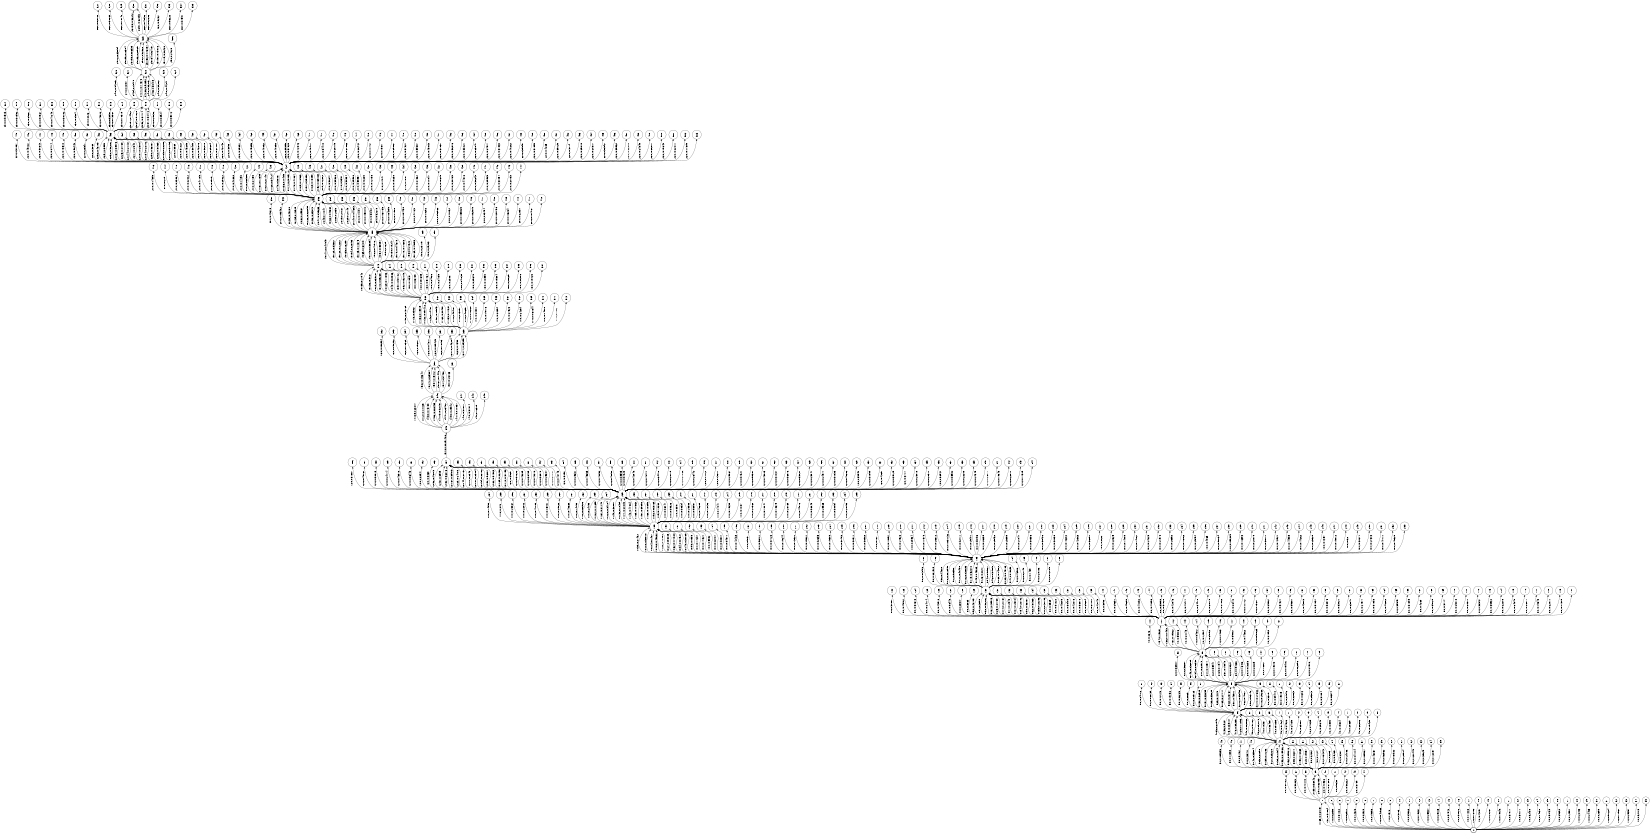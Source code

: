 digraph FST {
rankdir = LR;
size = "8.5,11";
label = "";
center = 1;
orientation = Landscape;
ranksep = "0.4";
nodesep = "0.25";
0 [label = "0", shape = circle, style = bold, fontsize = 14]
	0 -> 1 [label = "1:165/-0.067097", fontsize = 14];
	0 -> 1 [label = "1:37/-0.37864", fontsize = 14];
	0 -> 2 [label = "1:0/-0.62698", fontsize = 14];
	0 -> 3 [label = "1:0/0.31132", fontsize = 14];
	0 -> 4 [label = "1:0/-0.62911", fontsize = 14];
	0 -> 5 [label = "1:0/0.12323", fontsize = 14];
	0 -> 6 [label = "1:0/0.20328", fontsize = 14];
	0 -> 7 [label = "1:0/0.15553", fontsize = 14];
	0 -> 8 [label = "1:0/0.0047563", fontsize = 14];
	0 -> 9 [label = "1:0/0.1578", fontsize = 14];
	0 -> 10 [label = "1:0/0.3183", fontsize = 14];
	0 -> 11 [label = "1:0/0.23666", fontsize = 14];
	0 -> 12 [label = "1:0/-0.19897", fontsize = 14];
	0 -> 13 [label = "1:0/-0.25534", fontsize = 14];
	0 -> 14 [label = "1:0/-0.29005", fontsize = 14];
	0 -> 15 [label = "1:0/0.37542", fontsize = 14];
	0 -> 16 [label = "1:0/0.30826", fontsize = 14];
	0 -> 17 [label = "1:0/0.11083", fontsize = 14];
	0 -> 18 [label = "1:0/-0.16182", fontsize = 14];
	0 -> 19 [label = "1:0/-0.4315", fontsize = 14];
	0 -> 20 [label = "1:0/-0.20261", fontsize = 14];
	0 -> 21 [label = "1:0/-0.19646", fontsize = 14];
	0 -> 22 [label = "1:0/0.37017", fontsize = 14];
	0 -> 23 [label = "1:0/0.30171", fontsize = 14];
	0 -> 24 [label = "1:0/0.32438", fontsize = 14];
	0 -> 25 [label = "1:0/0.14038", fontsize = 14];
	0 -> 26 [label = "1:0/0.30733", fontsize = 14];
	0 -> 27 [label = "1:0/0.29692", fontsize = 14];
	0 -> 28 [label = "1:0/0.12551", fontsize = 14];
	0 -> 29 [label = "1:0/-0.22153", fontsize = 14];
	0 -> 30 [label = "1:0/-0.24455", fontsize = 14];
	0 -> 31 [label = "1:0/0.02659", fontsize = 14];
	0 -> 32 [label = "1:0/-0.57224", fontsize = 14];
	0 -> 33 [label = "1:0/-0.11967", fontsize = 14];
	0 -> 34 [label = "1:0/-0.25357", fontsize = 14];
	0 -> 35 [label = "1:0/0.32103", fontsize = 14];
1 [label = "1", shape = circle, style = solid, fontsize = 14]
	1 -> 36 [label = "2:0/-0.60702", fontsize = 14];
	1 -> 37 [label = "2:0/-0.38263", fontsize = 14];
	1 -> 38 [label = "2:0/-0.70148", fontsize = 14];
	1 -> 39 [label = "2:133/-0.36042", fontsize = 14];
	1 -> 40 [label = "2:0/-0.40936", fontsize = 14];
	1 -> 41 [label = "2:0/-0.67686", fontsize = 14];
	1 -> 42 [label = "2:0/-0.5232", fontsize = 14];
	1 -> 39 [label = "2:91/-0.62093", fontsize = 14];
	1 -> 43 [label = "2:0/-0.56222", fontsize = 14];
	1 -> 44 [label = "2:0/-0.37591", fontsize = 14];
2 [label = "2", shape = circle, style = solid, fontsize = 14]
3 [label = "3", shape = circle, style = solid, fontsize = 14]
4 [label = "4", shape = circle, style = solid, fontsize = 14]
5 [label = "5", shape = circle, style = solid, fontsize = 14]
6 [label = "6", shape = circle, style = solid, fontsize = 14]
7 [label = "7", shape = circle, style = solid, fontsize = 14]
8 [label = "8", shape = circle, style = solid, fontsize = 14]
9 [label = "9", shape = circle, style = solid, fontsize = 14]
10 [label = "10", shape = circle, style = solid, fontsize = 14]
11 [label = "11", shape = circle, style = solid, fontsize = 14]
12 [label = "12", shape = circle, style = solid, fontsize = 14]
13 [label = "13", shape = circle, style = solid, fontsize = 14]
14 [label = "14", shape = circle, style = solid, fontsize = 14]
15 [label = "15", shape = circle, style = solid, fontsize = 14]
16 [label = "16", shape = circle, style = solid, fontsize = 14]
17 [label = "17", shape = circle, style = solid, fontsize = 14]
18 [label = "18", shape = circle, style = solid, fontsize = 14]
19 [label = "19", shape = circle, style = solid, fontsize = 14]
20 [label = "20", shape = circle, style = solid, fontsize = 14]
21 [label = "21", shape = circle, style = solid, fontsize = 14]
22 [label = "22", shape = circle, style = solid, fontsize = 14]
23 [label = "23", shape = circle, style = solid, fontsize = 14]
24 [label = "24", shape = circle, style = solid, fontsize = 14]
25 [label = "25", shape = circle, style = solid, fontsize = 14]
26 [label = "26", shape = circle, style = solid, fontsize = 14]
27 [label = "27", shape = circle, style = solid, fontsize = 14]
28 [label = "28", shape = circle, style = solid, fontsize = 14]
29 [label = "29", shape = circle, style = solid, fontsize = 14]
30 [label = "30", shape = circle, style = solid, fontsize = 14]
31 [label = "31", shape = circle, style = solid, fontsize = 14]
32 [label = "32", shape = circle, style = solid, fontsize = 14]
33 [label = "33", shape = circle, style = solid, fontsize = 14]
34 [label = "34", shape = circle, style = solid, fontsize = 14]
35 [label = "35", shape = circle, style = solid, fontsize = 14]
36 [label = "36", shape = circle, style = solid, fontsize = 14]
37 [label = "37", shape = circle, style = solid, fontsize = 14]
38 [label = "38", shape = circle, style = solid, fontsize = 14]
39 [label = "39", shape = circle, style = solid, fontsize = 14]
	39 -> 45 [label = "3:0/0.089995", fontsize = 14];
	39 -> 46 [label = "3:0/0.10858", fontsize = 14];
	39 -> 47 [label = "3:0/0.51467", fontsize = 14];
	39 -> 48 [label = "3:0/-0.33411", fontsize = 14];
	39 -> 49 [label = "3:146/-0.33584", fontsize = 14];
	39 -> 49 [label = "3:83/0.21858", fontsize = 14];
	39 -> 49 [label = "3:159/0.17286", fontsize = 14];
	39 -> 49 [label = "3:21/0.23228", fontsize = 14];
	39 -> 49 [label = "3:155/-0.71944", fontsize = 14];
	39 -> 49 [label = "3:153/-0.013966", fontsize = 14];
	39 -> 49 [label = "3:152/0.099212", fontsize = 14];
	39 -> 49 [label = "3:55/0.06344", fontsize = 14];
	39 -> 49 [label = "3:156/0.12663", fontsize = 14];
	39 -> 50 [label = "3:0/0.22267", fontsize = 14];
	39 -> 51 [label = "3:0/0.1724", fontsize = 14];
	39 -> 52 [label = "3:0/0.061343", fontsize = 14];
	39 -> 49 [label = "3:23/0.19957", fontsize = 14];
	39 -> 53 [label = "3:0/0.2283", fontsize = 14];
	39 -> 54 [label = "3:0/-0.5265", fontsize = 14];
	39 -> 55 [label = "3:0/-0.2307", fontsize = 14];
	39 -> 56 [label = "3:0/-0.24086", fontsize = 14];
	39 -> 57 [label = "3:0/-0.041104", fontsize = 14];
	39 -> 58 [label = "3:0/0.089967", fontsize = 14];
	39 -> 59 [label = "3:0/-0.43857", fontsize = 14];
	39 -> 60 [label = "3:0/-0.52562", fontsize = 14];
	39 -> 61 [label = "3:0/-0.61322", fontsize = 14];
	39 -> 62 [label = "3:0/-0.29914", fontsize = 14];
	39 -> 63 [label = "3:0/0.020449", fontsize = 14];
	39 -> 64 [label = "3:0/-0.39649", fontsize = 14];
	39 -> 65 [label = "3:0/-0.12897", fontsize = 14];
40 [label = "40", shape = circle, style = solid, fontsize = 14]
41 [label = "41", shape = circle, style = solid, fontsize = 14]
42 [label = "42", shape = circle, style = solid, fontsize = 14]
43 [label = "43", shape = circle, style = solid, fontsize = 14]
44 [label = "44", shape = circle, style = solid, fontsize = 14]
45 [label = "45", shape = circle, style = solid, fontsize = 14]
46 [label = "46", shape = circle, style = solid, fontsize = 14]
47 [label = "47", shape = circle, style = solid, fontsize = 14]
48 [label = "48", shape = circle, style = solid, fontsize = 14]
49 [label = "49", shape = circle, style = solid, fontsize = 14]
	49 -> 66 [label = "4:135/-0.27942", fontsize = 14];
	49 -> 66 [label = "4:136/-0.5021", fontsize = 14];
	49 -> 66 [label = "4:75/-0.039107", fontsize = 14];
	49 -> 66 [label = "4:73/-0.59235", fontsize = 14];
	49 -> 66 [label = "4:129/-0.11893", fontsize = 14];
	49 -> 66 [label = "4:48/-0.060866", fontsize = 14];
	49 -> 66 [label = "4:51/-0.57102", fontsize = 14];
	49 -> 66 [label = "4:52/0.052175", fontsize = 14];
	49 -> 67 [label = "4:0/0.10331", fontsize = 14];
	49 -> 68 [label = "4:0/0.36485", fontsize = 14];
	49 -> 69 [label = "4:0/0.091699", fontsize = 14];
	49 -> 70 [label = "4:0/-0.51464", fontsize = 14];
	49 -> 71 [label = "4:0/-0.24926", fontsize = 14];
	49 -> 72 [label = "4:0/-0.24135", fontsize = 14];
	49 -> 73 [label = "4:0/-0.23081", fontsize = 14];
	49 -> 74 [label = "4:0/0.041839", fontsize = 14];
	49 -> 75 [label = "4:0/-0.25648", fontsize = 14];
	49 -> 76 [label = "4:0/-0.18999", fontsize = 14];
	49 -> 77 [label = "4:0/-0.15384", fontsize = 14];
	49 -> 78 [label = "4:0/0.20669", fontsize = 14];
	49 -> 79 [label = "4:0/-0.26006", fontsize = 14];
	49 -> 80 [label = "4:0/-0.19425", fontsize = 14];
50 [label = "50", shape = circle, style = solid, fontsize = 14]
51 [label = "51", shape = circle, style = solid, fontsize = 14]
52 [label = "52", shape = circle, style = solid, fontsize = 14]
53 [label = "53", shape = circle, style = solid, fontsize = 14]
54 [label = "54", shape = circle, style = solid, fontsize = 14]
55 [label = "55", shape = circle, style = solid, fontsize = 14]
56 [label = "56", shape = circle, style = solid, fontsize = 14]
57 [label = "57", shape = circle, style = solid, fontsize = 14]
58 [label = "58", shape = circle, style = solid, fontsize = 14]
59 [label = "59", shape = circle, style = solid, fontsize = 14]
60 [label = "60", shape = circle, style = solid, fontsize = 14]
61 [label = "61", shape = circle, style = solid, fontsize = 14]
62 [label = "62", shape = circle, style = solid, fontsize = 14]
63 [label = "63", shape = circle, style = solid, fontsize = 14]
64 [label = "64", shape = circle, style = solid, fontsize = 14]
65 [label = "65", shape = circle, style = solid, fontsize = 14]
66 [label = "66", shape = circle, style = solid, fontsize = 14]
	66 -> 81 [label = "5:0/-0.24716", fontsize = 14];
	66 -> 82 [label = "5:0/-0.066135", fontsize = 14];
	66 -> 83 [label = "5:0/-0.12175", fontsize = 14];
	66 -> 84 [label = "5:0/-0.19756", fontsize = 14];
	66 -> 85 [label = "5:0/-0.26725", fontsize = 14];
	66 -> 86 [label = "5:0/-0.28631", fontsize = 14];
	66 -> 87 [label = "5:0/-0.089723", fontsize = 14];
	66 -> 88 [label = "5:138/-0.36908", fontsize = 14];
	66 -> 88 [label = "5:151/-0.33059", fontsize = 14];
	66 -> 88 [label = "5:133/-0.33829", fontsize = 14];
	66 -> 88 [label = "5:25/-0.4215", fontsize = 14];
	66 -> 88 [label = "5:169/-0.27717", fontsize = 14];
	66 -> 89 [label = "5:0/-0.33191", fontsize = 14];
	66 -> 88 [label = "5:68/-0.28764", fontsize = 14];
	66 -> 90 [label = "5:0/-0.39478", fontsize = 14];
	66 -> 88 [label = "5:51/-0.45571", fontsize = 14];
	66 -> 88 [label = "5:112/-0.33499", fontsize = 14];
	66 -> 88 [label = "5:62/-0.4067", fontsize = 14];
	66 -> 91 [label = "5:0/0.19815", fontsize = 14];
	66 -> 92 [label = "5:0/-0.27546", fontsize = 14];
	66 -> 93 [label = "5:0/-0.22863", fontsize = 14];
	66 -> 94 [label = "5:0/-0.10606", fontsize = 14];
	66 -> 95 [label = "5:0/-0.25313", fontsize = 14];
	66 -> 96 [label = "5:0/-0.31884", fontsize = 14];
	66 -> 88 [label = "5:90/-0.53146", fontsize = 14];
	66 -> 88 [label = "5:170/-0.27632", fontsize = 14];
	66 -> 97 [label = "5:0/-0.06944", fontsize = 14];
	66 -> 88 [label = "5:116/-0.29268", fontsize = 14];
67 [label = "67", shape = circle, style = solid, fontsize = 14]
68 [label = "68", shape = circle, style = solid, fontsize = 14]
69 [label = "69", shape = circle, style = solid, fontsize = 14]
70 [label = "70", shape = circle, style = solid, fontsize = 14]
71 [label = "71", shape = circle, style = solid, fontsize = 14]
72 [label = "72", shape = circle, style = solid, fontsize = 14]
73 [label = "73", shape = circle, style = solid, fontsize = 14]
74 [label = "74", shape = circle, style = solid, fontsize = 14]
75 [label = "75", shape = circle, style = solid, fontsize = 14]
76 [label = "76", shape = circle, style = solid, fontsize = 14]
77 [label = "77", shape = circle, style = solid, fontsize = 14]
78 [label = "78", shape = circle, style = solid, fontsize = 14]
79 [label = "79", shape = circle, style = solid, fontsize = 14]
80 [label = "80", shape = circle, style = solid, fontsize = 14]
81 [label = "81", shape = circle, style = solid, fontsize = 14]
82 [label = "82", shape = circle, style = solid, fontsize = 14]
83 [label = "83", shape = circle, style = solid, fontsize = 14]
84 [label = "84", shape = circle, style = solid, fontsize = 14]
85 [label = "85", shape = circle, style = solid, fontsize = 14]
86 [label = "86", shape = circle, style = solid, fontsize = 14]
87 [label = "87", shape = circle, style = solid, fontsize = 14]
88 [label = "88", shape = circle, style = solid, fontsize = 14]
	88 -> 98 [label = "6:0/-0.33504", fontsize = 14];
	88 -> 99 [label = "6:10/0.36007", fontsize = 14];
	88 -> 99 [label = "6:143/-0.036889", fontsize = 14];
	88 -> 99 [label = "6:134/-0.086338", fontsize = 14];
	88 -> 100 [label = "6:0/-0.28327", fontsize = 14];
	88 -> 99 [label = "6:17/-0.20975", fontsize = 14];
	88 -> 99 [label = "6:14/-0.13577", fontsize = 14];
	88 -> 99 [label = "6:2/-0.35941", fontsize = 14];
	88 -> 99 [label = "6:125/-0.1947", fontsize = 14];
	88 -> 101 [label = "6:0/0.094666", fontsize = 14];
	88 -> 102 [label = "6:0/-0.16436", fontsize = 14];
	88 -> 103 [label = "6:0/-0.013233", fontsize = 14];
	88 -> 104 [label = "6:0/-0.22609", fontsize = 14];
	88 -> 105 [label = "6:0/0.16667", fontsize = 14];
	88 -> 106 [label = "6:0/-0.19848", fontsize = 14];
	88 -> 107 [label = "6:0/0.075416", fontsize = 14];
	88 -> 108 [label = "6:0/-0.062296", fontsize = 14];
	88 -> 109 [label = "6:0/-0.27516", fontsize = 14];
	88 -> 99 [label = "6:37/-0.15948", fontsize = 14];
89 [label = "89", shape = circle, style = solid, fontsize = 14]
90 [label = "90", shape = circle, style = solid, fontsize = 14]
91 [label = "91", shape = circle, style = solid, fontsize = 14]
92 [label = "92", shape = circle, style = solid, fontsize = 14]
93 [label = "93", shape = circle, style = solid, fontsize = 14]
94 [label = "94", shape = circle, style = solid, fontsize = 14]
95 [label = "95", shape = circle, style = solid, fontsize = 14]
96 [label = "96", shape = circle, style = solid, fontsize = 14]
97 [label = "97", shape = circle, style = solid, fontsize = 14]
98 [label = "98", shape = circle, style = solid, fontsize = 14]
99 [label = "99", shape = circle, style = solid, fontsize = 14]
	99 -> 110 [label = "7:0/-0.2646", fontsize = 14];
	99 -> 111 [label = "7:134/-0.19681", fontsize = 14];
	99 -> 112 [label = "7:0/-0.55086", fontsize = 14];
	99 -> 113 [label = "7:0/-0.20149", fontsize = 14];
	99 -> 114 [label = "7:0/-0.034612", fontsize = 14];
	99 -> 111 [label = "7:136/0.010493", fontsize = 14];
	99 -> 115 [label = "7:0/-0.12984", fontsize = 14];
	99 -> 116 [label = "7:0/-0.25752", fontsize = 14];
	99 -> 117 [label = "7:0/-0.014803", fontsize = 14];
	99 -> 118 [label = "7:0/-0.39067", fontsize = 14];
	99 -> 119 [label = "7:0/-0.44362", fontsize = 14];
	99 -> 120 [label = "7:0/-0.0097663", fontsize = 14];
	99 -> 111 [label = "7:61/-0.19322", fontsize = 14];
	99 -> 121 [label = "7:0/-0.21852", fontsize = 14];
100 [label = "100", shape = circle, style = solid, fontsize = 14]
101 [label = "101", shape = circle, style = solid, fontsize = 14]
102 [label = "102", shape = circle, style = solid, fontsize = 14]
103 [label = "103", shape = circle, style = solid, fontsize = 14]
104 [label = "104", shape = circle, style = solid, fontsize = 14]
105 [label = "105", shape = circle, style = solid, fontsize = 14]
106 [label = "106", shape = circle, style = solid, fontsize = 14]
107 [label = "107", shape = circle, style = solid, fontsize = 14]
108 [label = "108", shape = circle, style = solid, fontsize = 14]
109 [label = "109", shape = circle, style = solid, fontsize = 14]
110 [label = "110", shape = circle, style = solid, fontsize = 14]
111 [label = "111", shape = circle, style = solid, fontsize = 14]
	111 -> 122 [label = "8:0/0.31887", fontsize = 14];
	111 -> 123 [label = "8:0/-0.45161", fontsize = 14];
	111 -> 124 [label = "8:0/-0.30613", fontsize = 14];
	111 -> 125 [label = "8:0/-0.24774", fontsize = 14];
	111 -> 126 [label = "8:0/-0.43518", fontsize = 14];
	111 -> 127 [label = "8:0/-0.56443", fontsize = 14];
	111 -> 128 [label = "8:0/0.28547", fontsize = 14];
	111 -> 129 [label = "8:0/-0.3863", fontsize = 14];
	111 -> 130 [label = "8:52/-0.46103", fontsize = 14];
	111 -> 130 [label = "8:51/-0.3999", fontsize = 14];
	111 -> 131 [label = "8:0/-0.3569", fontsize = 14];
	111 -> 132 [label = "8:0/-0.31222", fontsize = 14];
	111 -> 133 [label = "8:0/-0.43285", fontsize = 14];
	111 -> 134 [label = "8:0/-0.38489", fontsize = 14];
	111 -> 130 [label = "8:32/-0.36216", fontsize = 14];
	111 -> 130 [label = "8:167/-0.39973", fontsize = 14];
	111 -> 130 [label = "8:25/-0.24789", fontsize = 14];
	111 -> 130 [label = "8:144/-0.21137", fontsize = 14];
	111 -> 130 [label = "8:11/-0.2343", fontsize = 14];
	111 -> 130 [label = "8:107/-0.23004", fontsize = 14];
	111 -> 130 [label = "8:154/-0.22102", fontsize = 14];
	111 -> 130 [label = "8:90/-0.56087", fontsize = 14];
	111 -> 130 [label = "8:62/-0.31363", fontsize = 14];
	111 -> 130 [label = "8:165/-0.22286", fontsize = 14];
	111 -> 130 [label = "8:112/-0.31193", fontsize = 14];
	111 -> 135 [label = "8:0/-0.42216", fontsize = 14];
	111 -> 136 [label = "8:0/-0.36878", fontsize = 14];
	111 -> 137 [label = "8:0/-0.25684", fontsize = 14];
	111 -> 138 [label = "8:0/-0.27107", fontsize = 14];
	111 -> 139 [label = "8:0/-0.42743", fontsize = 14];
	111 -> 140 [label = "8:0/-0.3098", fontsize = 14];
	111 -> 141 [label = "8:0/-0.29631", fontsize = 14];
	111 -> 142 [label = "8:0/-0.45655", fontsize = 14];
	111 -> 143 [label = "8:0/-0.40052", fontsize = 14];
	111 -> 144 [label = "8:0/-0.40858", fontsize = 14];
	111 -> 145 [label = "8:0/-0.39595", fontsize = 14];
	111 -> 146 [label = "8:0/-0.37828", fontsize = 14];
	111 -> 147 [label = "8:0/-0.42846", fontsize = 14];
	111 -> 148 [label = "8:0/-0.40477", fontsize = 14];
	111 -> 149 [label = "8:0/-0.34418", fontsize = 14];
	111 -> 150 [label = "8:0/-0.28775", fontsize = 14];
	111 -> 151 [label = "8:0/-0.27066", fontsize = 14];
	111 -> 152 [label = "8:0/-0.26442", fontsize = 14];
	111 -> 153 [label = "8:0/0.11772", fontsize = 14];
	111 -> 154 [label = "8:0/0.13611", fontsize = 14];
	111 -> 155 [label = "8:0/-0.29867", fontsize = 14];
	111 -> 156 [label = "8:0/-0.37321", fontsize = 14];
	111 -> 157 [label = "8:0/-0.59387", fontsize = 14];
	111 -> 158 [label = "8:0/-0.43003", fontsize = 14];
	111 -> 159 [label = "8:0/-0.31037", fontsize = 14];
	111 -> 160 [label = "8:0/-0.36876", fontsize = 14];
	111 -> 161 [label = "8:0/-0.33021", fontsize = 14];
	111 -> 162 [label = "8:0/-0.23847", fontsize = 14];
	111 -> 163 [label = "8:0/-0.24977", fontsize = 14];
	111 -> 164 [label = "8:0/-0.31833", fontsize = 14];
	111 -> 165 [label = "8:0/-0.40282", fontsize = 14];
	111 -> 166 [label = "8:0/0.39549", fontsize = 14];
	111 -> 167 [label = "8:0/-0.31899", fontsize = 14];
	111 -> 168 [label = "8:0/-0.4265", fontsize = 14];
	111 -> 169 [label = "8:0/-0.35129", fontsize = 14];
	111 -> 170 [label = "8:0/-0.3714", fontsize = 14];
	111 -> 171 [label = "8:0/-0.25018", fontsize = 14];
	111 -> 172 [label = "8:0/-0.20317", fontsize = 14];
	111 -> 173 [label = "8:0/0.36542", fontsize = 14];
	111 -> 174 [label = "8:0/-0.35932", fontsize = 14];
	111 -> 175 [label = "8:0/-0.22208", fontsize = 14];
	111 -> 176 [label = "8:0/-0.24345", fontsize = 14];
	111 -> 177 [label = "8:0/-0.26077", fontsize = 14];
	111 -> 178 [label = "8:0/-0.19643", fontsize = 14];
	111 -> 179 [label = "8:0/-0.22011", fontsize = 14];
	111 -> 180 [label = "8:0/-0.17309", fontsize = 14];
112 [label = "112", shape = circle, style = solid, fontsize = 14]
113 [label = "113", shape = circle, style = solid, fontsize = 14]
114 [label = "114", shape = circle, style = solid, fontsize = 14]
115 [label = "115", shape = circle, style = solid, fontsize = 14]
116 [label = "116", shape = circle, style = solid, fontsize = 14]
117 [label = "117", shape = circle, style = solid, fontsize = 14]
118 [label = "118", shape = circle, style = solid, fontsize = 14]
119 [label = "119", shape = circle, style = solid, fontsize = 14]
120 [label = "120", shape = circle, style = solid, fontsize = 14]
121 [label = "121", shape = circle, style = solid, fontsize = 14]
122 [label = "122", shape = circle, style = solid, fontsize = 14]
123 [label = "123", shape = circle, style = solid, fontsize = 14]
124 [label = "124", shape = circle, style = solid, fontsize = 14]
125 [label = "125", shape = circle, style = solid, fontsize = 14]
126 [label = "126", shape = circle, style = solid, fontsize = 14]
127 [label = "127", shape = circle, style = solid, fontsize = 14]
128 [label = "128", shape = circle, style = solid, fontsize = 14]
129 [label = "129", shape = circle, style = solid, fontsize = 14]
130 [label = "130", shape = circle, style = solid, fontsize = 14]
	130 -> 181 [label = "9:0/-0.013403", fontsize = 14];
	130 -> 182 [label = "9:0/-0.081909", fontsize = 14];
	130 -> 183 [label = "9:30/-0.44222", fontsize = 14];
	130 -> 183 [label = "9:18/-0.0010958", fontsize = 14];
	130 -> 183 [label = "9:7/-0.50356", fontsize = 14];
	130 -> 184 [label = "9:0/-0.46506", fontsize = 14];
	130 -> 185 [label = "9:0/-0.61149", fontsize = 14];
	130 -> 183 [label = "9:117/-0.40438", fontsize = 14];
	130 -> 183 [label = "9:176/-0.038693", fontsize = 14];
	130 -> 183 [label = "9:119/-0.52878", fontsize = 14];
	130 -> 183 [label = "9:49/0.049803", fontsize = 14];
	130 -> 183 [label = "9:126/-0.26411", fontsize = 14];
	130 -> 186 [label = "9:0/-0.1439", fontsize = 14];
	130 -> 183 [label = "9:94/-0.090967", fontsize = 14];
	130 -> 187 [label = "9:0/-0.20186", fontsize = 14];
	130 -> 183 [label = "9:46/-0.031505", fontsize = 14];
	130 -> 183 [label = "9:163/-0.14302", fontsize = 14];
	130 -> 183 [label = "9:123/-0.049103", fontsize = 14];
	130 -> 183 [label = "9:41/0.018698", fontsize = 14];
	130 -> 188 [label = "9:0/0.072785", fontsize = 14];
131 [label = "131", shape = circle, style = solid, fontsize = 14]
132 [label = "132", shape = circle, style = solid, fontsize = 14]
133 [label = "133", shape = circle, style = solid, fontsize = 14]
134 [label = "134", shape = circle, style = solid, fontsize = 14]
135 [label = "135", shape = circle, style = solid, fontsize = 14]
136 [label = "136", shape = circle, style = solid, fontsize = 14]
137 [label = "137", shape = circle, style = solid, fontsize = 14]
138 [label = "138", shape = circle, style = solid, fontsize = 14]
139 [label = "139", shape = circle, style = solid, fontsize = 14]
140 [label = "140", shape = circle, style = solid, fontsize = 14]
141 [label = "141", shape = circle, style = solid, fontsize = 14]
142 [label = "142", shape = circle, style = solid, fontsize = 14]
143 [label = "143", shape = circle, style = solid, fontsize = 14]
144 [label = "144", shape = circle, style = solid, fontsize = 14]
145 [label = "145", shape = circle, style = solid, fontsize = 14]
146 [label = "146", shape = circle, style = solid, fontsize = 14]
147 [label = "147", shape = circle, style = solid, fontsize = 14]
148 [label = "148", shape = circle, style = solid, fontsize = 14]
149 [label = "149", shape = circle, style = solid, fontsize = 14]
150 [label = "150", shape = circle, style = solid, fontsize = 14]
151 [label = "151", shape = circle, style = solid, fontsize = 14]
152 [label = "152", shape = circle, style = solid, fontsize = 14]
153 [label = "153", shape = circle, style = solid, fontsize = 14]
154 [label = "154", shape = circle, style = solid, fontsize = 14]
155 [label = "155", shape = circle, style = solid, fontsize = 14]
156 [label = "156", shape = circle, style = solid, fontsize = 14]
157 [label = "157", shape = circle, style = solid, fontsize = 14]
158 [label = "158", shape = circle, style = solid, fontsize = 14]
159 [label = "159", shape = circle, style = solid, fontsize = 14]
160 [label = "160", shape = circle, style = solid, fontsize = 14]
161 [label = "161", shape = circle, style = solid, fontsize = 14]
162 [label = "162", shape = circle, style = solid, fontsize = 14]
163 [label = "163", shape = circle, style = solid, fontsize = 14]
164 [label = "164", shape = circle, style = solid, fontsize = 14]
165 [label = "165", shape = circle, style = solid, fontsize = 14]
166 [label = "166", shape = circle, style = solid, fontsize = 14]
167 [label = "167", shape = circle, style = solid, fontsize = 14]
168 [label = "168", shape = circle, style = solid, fontsize = 14]
169 [label = "169", shape = circle, style = solid, fontsize = 14]
170 [label = "170", shape = circle, style = solid, fontsize = 14]
171 [label = "171", shape = circle, style = solid, fontsize = 14]
172 [label = "172", shape = circle, style = solid, fontsize = 14]
173 [label = "173", shape = circle, style = solid, fontsize = 14]
174 [label = "174", shape = circle, style = solid, fontsize = 14]
175 [label = "175", shape = circle, style = solid, fontsize = 14]
176 [label = "176", shape = circle, style = solid, fontsize = 14]
177 [label = "177", shape = circle, style = solid, fontsize = 14]
178 [label = "178", shape = circle, style = solid, fontsize = 14]
179 [label = "179", shape = circle, style = solid, fontsize = 14]
180 [label = "180", shape = circle, style = solid, fontsize = 14]
181 [label = "181", shape = circle, style = solid, fontsize = 14]
182 [label = "182", shape = circle, style = solid, fontsize = 14]
183 [label = "183", shape = circle, style = solid, fontsize = 14]
	183 -> 189 [label = "10:39/-0.21432", fontsize = 14];
	183 -> 190 [label = "10:0/-0.14287", fontsize = 14];
	183 -> 191 [label = "10:0/-0.41321", fontsize = 14];
	183 -> 192 [label = "10:0/-0.5582", fontsize = 14];
	183 -> 193 [label = "10:0/-0.60787", fontsize = 14];
	183 -> 194 [label = "10:0/-0.38807", fontsize = 14];
	183 -> 189 [label = "10:100/-0.50818", fontsize = 14];
	183 -> 189 [label = "10:114/-0.1467", fontsize = 14];
	183 -> 195 [label = "10:0/-0.34371", fontsize = 14];
	183 -> 196 [label = "10:0/-0.42469", fontsize = 14];
	183 -> 197 [label = "10:0/-0.513", fontsize = 14];
	183 -> 198 [label = "10:0/-0.56101", fontsize = 14];
	183 -> 199 [label = "10:0/-0.37123", fontsize = 14];
	183 -> 189 [label = "10:166/-0.49662", fontsize = 14];
	183 -> 200 [label = "10:0/-0.19244", fontsize = 14];
	183 -> 189 [label = "10:88/-0.12868", fontsize = 14];
	183 -> 201 [label = "10:0/-0.13321", fontsize = 14];
	183 -> 202 [label = "10:0/-0.09601", fontsize = 14];
	183 -> 189 [label = "10:27/0.098089", fontsize = 14];
	183 -> 203 [label = "10:0/-0.32655", fontsize = 14];
	183 -> 204 [label = "10:0/-0.19389", fontsize = 14];
	183 -> 205 [label = "10:0/-0.37483", fontsize = 14];
	183 -> 189 [label = "10:62/-0.071328", fontsize = 14];
	183 -> 189 [label = "10:54/0.087527", fontsize = 14];
	183 -> 189 [label = "10:149/-0.30089", fontsize = 14];
	183 -> 206 [label = "10:0/-0.30311", fontsize = 14];
	183 -> 207 [label = "10:0/-0.38968", fontsize = 14];
	183 -> 189 [label = "10:95/-0.0535", fontsize = 14];
	183 -> 208 [label = "10:0/-0.167", fontsize = 14];
	183 -> 209 [label = "10:0/-0.18057", fontsize = 14];
	183 -> 210 [label = "10:0/-0.24528", fontsize = 14];
	183 -> 211 [label = "10:0/0.29984", fontsize = 14];
	183 -> 212 [label = "10:0/-0.17375", fontsize = 14];
	183 -> 213 [label = "10:0/-0.26612", fontsize = 14];
	183 -> 214 [label = "10:0/0.0031132", fontsize = 14];
	183 -> 215 [label = "10:0/-0.32711", fontsize = 14];
	183 -> 216 [label = "10:0/-0.29401", fontsize = 14];
	183 -> 217 [label = "10:0/-0.33756", fontsize = 14];
	183 -> 218 [label = "10:0/-0.26239", fontsize = 14];
	183 -> 219 [label = "10:0/-0.25432", fontsize = 14];
	183 -> 220 [label = "10:0/-0.23559", fontsize = 14];
	183 -> 221 [label = "10:0/-0.21047", fontsize = 14];
	183 -> 222 [label = "10:0/-0.30336", fontsize = 14];
	183 -> 223 [label = "10:0/-0.38426", fontsize = 14];
	183 -> 224 [label = "10:0/-0.30038", fontsize = 14];
	183 -> 225 [label = "10:0/-0.46282", fontsize = 14];
	183 -> 226 [label = "10:0/-0.42563", fontsize = 14];
	183 -> 227 [label = "10:0/-0.36091", fontsize = 14];
	183 -> 228 [label = "10:0/-0.2622", fontsize = 14];
	183 -> 229 [label = "10:0/-0.22625", fontsize = 14];
	183 -> 230 [label = "10:0/-0.14089", fontsize = 14];
	183 -> 231 [label = "10:0/-0.14167", fontsize = 14];
	183 -> 232 [label = "10:0/-0.24223", fontsize = 14];
	183 -> 233 [label = "10:0/-0.21978", fontsize = 14];
	183 -> 234 [label = "10:0/-0.26352", fontsize = 14];
	183 -> 235 [label = "10:0/-0.16766", fontsize = 14];
	183 -> 236 [label = "10:0/-0.25494", fontsize = 14];
	183 -> 237 [label = "10:0/-0.4965", fontsize = 14];
	183 -> 238 [label = "10:0/-0.50734", fontsize = 14];
	183 -> 239 [label = "10:0/-0.059209", fontsize = 14];
	183 -> 240 [label = "10:0/-0.16393", fontsize = 14];
	183 -> 241 [label = "10:0/-0.20079", fontsize = 14];
	183 -> 242 [label = "10:0/-0.38717", fontsize = 14];
	183 -> 243 [label = "10:0/-0.42921", fontsize = 14];
	183 -> 244 [label = "10:0/-0.44959", fontsize = 14];
	183 -> 245 [label = "10:0/-0.44262", fontsize = 14];
	183 -> 246 [label = "10:0/-0.23329", fontsize = 14];
	183 -> 247 [label = "10:0/-0.1354", fontsize = 14];
	183 -> 248 [label = "10:0/-0.15012", fontsize = 14];
	183 -> 249 [label = "10:0/-0.32", fontsize = 14];
	183 -> 250 [label = "10:0/-0.30271", fontsize = 14];
	183 -> 251 [label = "10:0/-0.27303", fontsize = 14];
	183 -> 252 [label = "10:0/-0.47711", fontsize = 14];
	183 -> 253 [label = "10:0/-0.48325", fontsize = 14];
184 [label = "184", shape = circle, style = solid, fontsize = 14]
185 [label = "185", shape = circle, style = solid, fontsize = 14]
186 [label = "186", shape = circle, style = solid, fontsize = 14]
187 [label = "187", shape = circle, style = solid, fontsize = 14]
188 [label = "188", shape = circle, style = solid, fontsize = 14]
189 [label = "189", shape = circle, style = solid, fontsize = 14]
	189 -> 254 [label = "11:0/-0.14595", fontsize = 14];
	189 -> 255 [label = "11:0/-0.279", fontsize = 14];
	189 -> 256 [label = "11:0/-0.23864", fontsize = 14];
	189 -> 257 [label = "11:0/-0.22002", fontsize = 14];
	189 -> 258 [label = "11:0/-0.47185", fontsize = 14];
	189 -> 259 [label = "11:0/-0.05791", fontsize = 14];
	189 -> 260 [label = "11:0/-0.29022", fontsize = 14];
	189 -> 261 [label = "11:0/-0.40668", fontsize = 14];
	189 -> 262 [label = "11:0/-0.14193", fontsize = 14];
	189 -> 263 [label = "11:0/-0.066526", fontsize = 14];
	189 -> 264 [label = "11:0/-0.24155", fontsize = 14];
	189 -> 265 [label = "11:161/-0.11699", fontsize = 14];
	189 -> 265 [label = "11:67/-0.21148", fontsize = 14];
	189 -> 266 [label = "11:0/-0.36047", fontsize = 14];
	189 -> 267 [label = "11:0/-0.39326", fontsize = 14];
	189 -> 268 [label = "11:0/-0.3391", fontsize = 14];
	189 -> 265 [label = "11:128/-0.34724", fontsize = 14];
	189 -> 269 [label = "11:0/-0.38334", fontsize = 14];
	189 -> 265 [label = "11:49/-0.38081", fontsize = 14];
	189 -> 270 [label = "11:0/-0.25588", fontsize = 14];
	189 -> 265 [label = "11:136/0.10485", fontsize = 14];
	189 -> 265 [label = "11:77/-0.20005", fontsize = 14];
	189 -> 271 [label = "11:0/-0.55957", fontsize = 14];
	189 -> 272 [label = "11:0/-0.48289", fontsize = 14];
	189 -> 265 [label = "11:48/-0.47864", fontsize = 14];
	189 -> 265 [label = "11:65/-0.10563", fontsize = 14];
	189 -> 265 [label = "11:57/-0.39898", fontsize = 14];
	189 -> 273 [label = "11:0/-0.12136", fontsize = 14];
	189 -> 274 [label = "11:0/0.14041", fontsize = 14];
	189 -> 275 [label = "11:0/-0.19238", fontsize = 14];
	189 -> 276 [label = "11:0/-0.1887", fontsize = 14];
	189 -> 277 [label = "11:0/-0.21362", fontsize = 14];
	189 -> 278 [label = "11:0/-0.10047", fontsize = 14];
	189 -> 279 [label = "11:0/-0.18679", fontsize = 14];
	189 -> 280 [label = "11:0/-0.28769", fontsize = 14];
	189 -> 281 [label = "11:0/-0.44816", fontsize = 14];
	189 -> 282 [label = "11:0/-0.36643", fontsize = 14];
	189 -> 283 [label = "11:0/-0.29965", fontsize = 14];
	189 -> 284 [label = "11:0/-0.30054", fontsize = 14];
	189 -> 285 [label = "11:0/-0.20753", fontsize = 14];
	189 -> 265 [label = "11:68/-0.18899", fontsize = 14];
	189 -> 265 [label = "11:52/0.065169", fontsize = 14];
	189 -> 265 [label = "11:5/-0.12282", fontsize = 14];
190 [label = "190", shape = circle, style = solid, fontsize = 14]
191 [label = "191", shape = circle, style = solid, fontsize = 14]
192 [label = "192", shape = circle, style = solid, fontsize = 14]
193 [label = "193", shape = circle, style = solid, fontsize = 14]
194 [label = "194", shape = circle, style = solid, fontsize = 14]
195 [label = "195", shape = circle, style = solid, fontsize = 14]
196 [label = "196", shape = circle, style = solid, fontsize = 14]
197 [label = "197", shape = circle, style = solid, fontsize = 14]
198 [label = "198", shape = circle, style = solid, fontsize = 14]
199 [label = "199", shape = circle, style = solid, fontsize = 14]
200 [label = "200", shape = circle, style = solid, fontsize = 14]
201 [label = "201", shape = circle, style = solid, fontsize = 14]
202 [label = "202", shape = circle, style = solid, fontsize = 14]
203 [label = "203", shape = circle, style = solid, fontsize = 14]
204 [label = "204", shape = circle, style = solid, fontsize = 14]
205 [label = "205", shape = circle, style = solid, fontsize = 14]
206 [label = "206", shape = circle, style = solid, fontsize = 14]
207 [label = "207", shape = circle, style = solid, fontsize = 14]
208 [label = "208", shape = circle, style = solid, fontsize = 14]
209 [label = "209", shape = circle, style = solid, fontsize = 14]
210 [label = "210", shape = circle, style = solid, fontsize = 14]
211 [label = "211", shape = circle, style = solid, fontsize = 14]
212 [label = "212", shape = circle, style = solid, fontsize = 14]
213 [label = "213", shape = circle, style = solid, fontsize = 14]
214 [label = "214", shape = circle, style = solid, fontsize = 14]
215 [label = "215", shape = circle, style = solid, fontsize = 14]
216 [label = "216", shape = circle, style = solid, fontsize = 14]
217 [label = "217", shape = circle, style = solid, fontsize = 14]
218 [label = "218", shape = circle, style = solid, fontsize = 14]
219 [label = "219", shape = circle, style = solid, fontsize = 14]
220 [label = "220", shape = circle, style = solid, fontsize = 14]
221 [label = "221", shape = circle, style = solid, fontsize = 14]
222 [label = "222", shape = circle, style = solid, fontsize = 14]
223 [label = "223", shape = circle, style = solid, fontsize = 14]
224 [label = "224", shape = circle, style = solid, fontsize = 14]
225 [label = "225", shape = circle, style = solid, fontsize = 14]
226 [label = "226", shape = circle, style = solid, fontsize = 14]
227 [label = "227", shape = circle, style = solid, fontsize = 14]
228 [label = "228", shape = circle, style = solid, fontsize = 14]
229 [label = "229", shape = circle, style = solid, fontsize = 14]
230 [label = "230", shape = circle, style = solid, fontsize = 14]
231 [label = "231", shape = circle, style = solid, fontsize = 14]
232 [label = "232", shape = circle, style = solid, fontsize = 14]
233 [label = "233", shape = circle, style = solid, fontsize = 14]
234 [label = "234", shape = circle, style = solid, fontsize = 14]
235 [label = "235", shape = circle, style = solid, fontsize = 14]
236 [label = "236", shape = circle, style = solid, fontsize = 14]
237 [label = "237", shape = circle, style = solid, fontsize = 14]
238 [label = "238", shape = circle, style = solid, fontsize = 14]
239 [label = "239", shape = circle, style = solid, fontsize = 14]
240 [label = "240", shape = circle, style = solid, fontsize = 14]
241 [label = "241", shape = circle, style = solid, fontsize = 14]
242 [label = "242", shape = circle, style = solid, fontsize = 14]
243 [label = "243", shape = circle, style = solid, fontsize = 14]
244 [label = "244", shape = circle, style = solid, fontsize = 14]
245 [label = "245", shape = circle, style = solid, fontsize = 14]
246 [label = "246", shape = circle, style = solid, fontsize = 14]
247 [label = "247", shape = circle, style = solid, fontsize = 14]
248 [label = "248", shape = circle, style = solid, fontsize = 14]
249 [label = "249", shape = circle, style = solid, fontsize = 14]
250 [label = "250", shape = circle, style = solid, fontsize = 14]
251 [label = "251", shape = circle, style = solid, fontsize = 14]
252 [label = "252", shape = circle, style = solid, fontsize = 14]
253 [label = "253", shape = circle, style = solid, fontsize = 14]
254 [label = "254", shape = circle, style = solid, fontsize = 14]
255 [label = "255", shape = circle, style = solid, fontsize = 14]
256 [label = "256", shape = circle, style = solid, fontsize = 14]
257 [label = "257", shape = circle, style = solid, fontsize = 14]
258 [label = "258", shape = circle, style = solid, fontsize = 14]
259 [label = "259", shape = circle, style = solid, fontsize = 14]
260 [label = "260", shape = circle, style = solid, fontsize = 14]
261 [label = "261", shape = circle, style = solid, fontsize = 14]
262 [label = "262", shape = circle, style = solid, fontsize = 14]
263 [label = "263", shape = circle, style = solid, fontsize = 14]
264 [label = "264", shape = circle, style = solid, fontsize = 14]
265 [label = "265", shape = circle, style = solid, fontsize = 14]
	265 -> 286 [label = "12:0/0.31887", fontsize = 14];
	265 -> 287 [label = "12:0/-0.45161", fontsize = 14];
	265 -> 288 [label = "12:0/-0.30613", fontsize = 14];
	265 -> 289 [label = "12:0/-0.24774", fontsize = 14];
	265 -> 290 [label = "12:0/-0.43518", fontsize = 14];
	265 -> 291 [label = "12:0/-0.56443", fontsize = 14];
	265 -> 292 [label = "12:0/0.28547", fontsize = 14];
	265 -> 293 [label = "12:0/-0.3863", fontsize = 14];
	265 -> 294 [label = "12:52/-0.46103", fontsize = 14];
	265 -> 294 [label = "12:51/-0.3999", fontsize = 14];
	265 -> 295 [label = "12:0/-0.3569", fontsize = 14];
	265 -> 296 [label = "12:0/-0.31222", fontsize = 14];
	265 -> 297 [label = "12:0/-0.43285", fontsize = 14];
	265 -> 298 [label = "12:0/-0.38489", fontsize = 14];
	265 -> 294 [label = "12:32/-0.36216", fontsize = 14];
	265 -> 294 [label = "12:167/-0.39973", fontsize = 14];
	265 -> 294 [label = "12:25/-0.24789", fontsize = 14];
	265 -> 294 [label = "12:144/-0.21137", fontsize = 14];
	265 -> 294 [label = "12:11/-0.2343", fontsize = 14];
	265 -> 294 [label = "12:107/-0.23004", fontsize = 14];
	265 -> 294 [label = "12:154/-0.22102", fontsize = 14];
	265 -> 294 [label = "12:90/-0.56087", fontsize = 14];
	265 -> 294 [label = "12:62/-0.31363", fontsize = 14];
	265 -> 294 [label = "12:165/-0.22286", fontsize = 14];
	265 -> 294 [label = "12:112/-0.31193", fontsize = 14];
	265 -> 299 [label = "12:0/-0.42216", fontsize = 14];
	265 -> 300 [label = "12:0/-0.36878", fontsize = 14];
	265 -> 301 [label = "12:0/-0.25684", fontsize = 14];
	265 -> 302 [label = "12:0/-0.27107", fontsize = 14];
	265 -> 303 [label = "12:0/-0.42743", fontsize = 14];
	265 -> 304 [label = "12:0/-0.3098", fontsize = 14];
	265 -> 305 [label = "12:0/-0.29631", fontsize = 14];
	265 -> 306 [label = "12:0/-0.45655", fontsize = 14];
	265 -> 307 [label = "12:0/-0.40052", fontsize = 14];
	265 -> 308 [label = "12:0/-0.40858", fontsize = 14];
	265 -> 309 [label = "12:0/-0.39595", fontsize = 14];
	265 -> 310 [label = "12:0/-0.37828", fontsize = 14];
	265 -> 311 [label = "12:0/-0.42846", fontsize = 14];
	265 -> 312 [label = "12:0/-0.40477", fontsize = 14];
	265 -> 313 [label = "12:0/-0.34418", fontsize = 14];
	265 -> 314 [label = "12:0/-0.28775", fontsize = 14];
	265 -> 315 [label = "12:0/-0.27066", fontsize = 14];
	265 -> 316 [label = "12:0/-0.26442", fontsize = 14];
	265 -> 317 [label = "12:0/0.11772", fontsize = 14];
	265 -> 318 [label = "12:0/0.13611", fontsize = 14];
	265 -> 319 [label = "12:0/-0.29867", fontsize = 14];
	265 -> 320 [label = "12:0/-0.37321", fontsize = 14];
	265 -> 321 [label = "12:0/-0.59387", fontsize = 14];
	265 -> 322 [label = "12:0/-0.43003", fontsize = 14];
	265 -> 323 [label = "12:0/-0.31037", fontsize = 14];
	265 -> 324 [label = "12:0/-0.36876", fontsize = 14];
	265 -> 325 [label = "12:0/-0.33021", fontsize = 14];
	265 -> 326 [label = "12:0/-0.23847", fontsize = 14];
	265 -> 327 [label = "12:0/-0.24977", fontsize = 14];
	265 -> 328 [label = "12:0/-0.31833", fontsize = 14];
	265 -> 329 [label = "12:0/-0.40282", fontsize = 14];
	265 -> 330 [label = "12:0/0.39549", fontsize = 14];
	265 -> 331 [label = "12:0/-0.31899", fontsize = 14];
	265 -> 332 [label = "12:0/-0.4265", fontsize = 14];
	265 -> 333 [label = "12:0/-0.35129", fontsize = 14];
	265 -> 334 [label = "12:0/-0.3714", fontsize = 14];
	265 -> 335 [label = "12:0/-0.25018", fontsize = 14];
	265 -> 336 [label = "12:0/-0.20317", fontsize = 14];
	265 -> 337 [label = "12:0/0.36542", fontsize = 14];
	265 -> 338 [label = "12:0/-0.35932", fontsize = 14];
	265 -> 339 [label = "12:0/-0.22208", fontsize = 14];
	265 -> 340 [label = "12:0/-0.24345", fontsize = 14];
	265 -> 341 [label = "12:0/-0.26077", fontsize = 14];
	265 -> 342 [label = "12:0/-0.19643", fontsize = 14];
	265 -> 343 [label = "12:0/-0.22011", fontsize = 14];
	265 -> 344 [label = "12:0/-0.17309", fontsize = 14];
266 [label = "266", shape = circle, style = solid, fontsize = 14]
267 [label = "267", shape = circle, style = solid, fontsize = 14]
268 [label = "268", shape = circle, style = solid, fontsize = 14]
269 [label = "269", shape = circle, style = solid, fontsize = 14]
270 [label = "270", shape = circle, style = solid, fontsize = 14]
271 [label = "271", shape = circle, style = solid, fontsize = 14]
272 [label = "272", shape = circle, style = solid, fontsize = 14]
273 [label = "273", shape = circle, style = solid, fontsize = 14]
274 [label = "274", shape = circle, style = solid, fontsize = 14]
275 [label = "275", shape = circle, style = solid, fontsize = 14]
276 [label = "276", shape = circle, style = solid, fontsize = 14]
277 [label = "277", shape = circle, style = solid, fontsize = 14]
278 [label = "278", shape = circle, style = solid, fontsize = 14]
279 [label = "279", shape = circle, style = solid, fontsize = 14]
280 [label = "280", shape = circle, style = solid, fontsize = 14]
281 [label = "281", shape = circle, style = solid, fontsize = 14]
282 [label = "282", shape = circle, style = solid, fontsize = 14]
283 [label = "283", shape = circle, style = solid, fontsize = 14]
284 [label = "284", shape = circle, style = solid, fontsize = 14]
285 [label = "285", shape = circle, style = solid, fontsize = 14]
286 [label = "286", shape = circle, style = solid, fontsize = 14]
287 [label = "287", shape = circle, style = solid, fontsize = 14]
288 [label = "288", shape = circle, style = solid, fontsize = 14]
289 [label = "289", shape = circle, style = solid, fontsize = 14]
290 [label = "290", shape = circle, style = solid, fontsize = 14]
291 [label = "291", shape = circle, style = solid, fontsize = 14]
292 [label = "292", shape = circle, style = solid, fontsize = 14]
293 [label = "293", shape = circle, style = solid, fontsize = 14]
294 [label = "294", shape = circle, style = solid, fontsize = 14]
	294 -> 345 [label = "13:78/0.00051426", fontsize = 14];
295 [label = "295", shape = circle, style = solid, fontsize = 14]
296 [label = "296", shape = circle, style = solid, fontsize = 14]
297 [label = "297", shape = circle, style = solid, fontsize = 14]
298 [label = "298", shape = circle, style = solid, fontsize = 14]
299 [label = "299", shape = circle, style = solid, fontsize = 14]
300 [label = "300", shape = circle, style = solid, fontsize = 14]
301 [label = "301", shape = circle, style = solid, fontsize = 14]
302 [label = "302", shape = circle, style = solid, fontsize = 14]
303 [label = "303", shape = circle, style = solid, fontsize = 14]
304 [label = "304", shape = circle, style = solid, fontsize = 14]
305 [label = "305", shape = circle, style = solid, fontsize = 14]
306 [label = "306", shape = circle, style = solid, fontsize = 14]
307 [label = "307", shape = circle, style = solid, fontsize = 14]
308 [label = "308", shape = circle, style = solid, fontsize = 14]
309 [label = "309", shape = circle, style = solid, fontsize = 14]
310 [label = "310", shape = circle, style = solid, fontsize = 14]
311 [label = "311", shape = circle, style = solid, fontsize = 14]
312 [label = "312", shape = circle, style = solid, fontsize = 14]
313 [label = "313", shape = circle, style = solid, fontsize = 14]
314 [label = "314", shape = circle, style = solid, fontsize = 14]
315 [label = "315", shape = circle, style = solid, fontsize = 14]
316 [label = "316", shape = circle, style = solid, fontsize = 14]
317 [label = "317", shape = circle, style = solid, fontsize = 14]
318 [label = "318", shape = circle, style = solid, fontsize = 14]
319 [label = "319", shape = circle, style = solid, fontsize = 14]
320 [label = "320", shape = circle, style = solid, fontsize = 14]
321 [label = "321", shape = circle, style = solid, fontsize = 14]
322 [label = "322", shape = circle, style = solid, fontsize = 14]
323 [label = "323", shape = circle, style = solid, fontsize = 14]
324 [label = "324", shape = circle, style = solid, fontsize = 14]
325 [label = "325", shape = circle, style = solid, fontsize = 14]
326 [label = "326", shape = circle, style = solid, fontsize = 14]
327 [label = "327", shape = circle, style = solid, fontsize = 14]
328 [label = "328", shape = circle, style = solid, fontsize = 14]
329 [label = "329", shape = circle, style = solid, fontsize = 14]
330 [label = "330", shape = circle, style = solid, fontsize = 14]
331 [label = "331", shape = circle, style = solid, fontsize = 14]
332 [label = "332", shape = circle, style = solid, fontsize = 14]
333 [label = "333", shape = circle, style = solid, fontsize = 14]
334 [label = "334", shape = circle, style = solid, fontsize = 14]
335 [label = "335", shape = circle, style = solid, fontsize = 14]
336 [label = "336", shape = circle, style = solid, fontsize = 14]
337 [label = "337", shape = circle, style = solid, fontsize = 14]
338 [label = "338", shape = circle, style = solid, fontsize = 14]
339 [label = "339", shape = circle, style = solid, fontsize = 14]
340 [label = "340", shape = circle, style = solid, fontsize = 14]
341 [label = "341", shape = circle, style = solid, fontsize = 14]
342 [label = "342", shape = circle, style = solid, fontsize = 14]
343 [label = "343", shape = circle, style = solid, fontsize = 14]
344 [label = "344", shape = circle, style = solid, fontsize = 14]
345 [label = "345", shape = circle, style = solid, fontsize = 14]
	345 -> 346 [label = "14:139/0.23047", fontsize = 14];
	345 -> 346 [label = "14:124/0.044391", fontsize = 14];
	345 -> 346 [label = "14:38/-0.73133", fontsize = 14];
	345 -> 347 [label = "14:0/-0.37877", fontsize = 14];
	345 -> 346 [label = "14:96/-0.088455", fontsize = 14];
	345 -> 346 [label = "14:173/-0.32151", fontsize = 14];
	345 -> 346 [label = "14:47/-0.23492", fontsize = 14];
	345 -> 346 [label = "14:98/-0.29542", fontsize = 14];
	345 -> 348 [label = "14:0/-0.37814", fontsize = 14];
	345 -> 349 [label = "14:0/0.12315", fontsize = 14];
	345 -> 346 [label = "14:119/0.10837", fontsize = 14];
346 [label = "346", shape = circle, style = solid, fontsize = 14]
	346 -> 350 [label = "15:22/-0.056411", fontsize = 14];
	346 -> 350 [label = "15:141/-0.35584", fontsize = 14];
	346 -> 350 [label = "15:84/0.15012", fontsize = 14];
	346 -> 350 [label = "15:121/-0.7446", fontsize = 14];
	346 -> 350 [label = "15:74/0.34498", fontsize = 14];
	346 -> 351 [label = "15:0/-0.26166", fontsize = 14];
347 [label = "347", shape = circle, style = solid, fontsize = 14]
348 [label = "348", shape = circle, style = solid, fontsize = 14]
349 [label = "349", shape = circle, style = solid, fontsize = 14]
350 [label = "350", shape = circle, style = solid, fontsize = 14]
	350 -> 352 [label = "16:0/-0.086934", fontsize = 14];
	350 -> 353 [label = "16:0/0.058232", fontsize = 14];
	350 -> 354 [label = "16:0/-0.10369", fontsize = 14];
	350 -> 355 [label = "16:0/0.15607", fontsize = 14];
	350 -> 356 [label = "16:0/-0.074817", fontsize = 14];
	350 -> 357 [label = "16:0/-0.089429", fontsize = 14];
	350 -> 358 [label = "16:0/-0.18793", fontsize = 14];
	350 -> 359 [label = "16:118/-0.43204", fontsize = 14];
	350 -> 359 [label = "16:20/-0.7358", fontsize = 14];
	350 -> 359 [label = "16:177/-0.25395", fontsize = 14];
351 [label = "351", shape = circle, style = solid, fontsize = 14]
352 [label = "352", shape = circle, style = solid, fontsize = 14]
353 [label = "353", shape = circle, style = solid, fontsize = 14]
354 [label = "354", shape = circle, style = solid, fontsize = 14]
355 [label = "355", shape = circle, style = solid, fontsize = 14]
356 [label = "356", shape = circle, style = solid, fontsize = 14]
357 [label = "357", shape = circle, style = solid, fontsize = 14]
358 [label = "358", shape = circle, style = solid, fontsize = 14]
359 [label = "359", shape = circle, style = solid, fontsize = 14]
	359 -> 360 [label = "17:50/-0.073165", fontsize = 14];
	359 -> 361 [label = "17:0/0.49478", fontsize = 14];
	359 -> 362 [label = "17:0/0.13097", fontsize = 14];
	359 -> 363 [label = "17:0/0.40699", fontsize = 14];
	359 -> 364 [label = "17:0/-0.016028", fontsize = 14];
	359 -> 360 [label = "17:73/-0.03821", fontsize = 14];
	359 -> 365 [label = "17:0/-0.20881", fontsize = 14];
	359 -> 360 [label = "17:136/-0.19919", fontsize = 14];
	359 -> 366 [label = "17:0/-0.19716", fontsize = 14];
	359 -> 360 [label = "17:132/-0.097412", fontsize = 14];
	359 -> 360 [label = "17:48/0.14481", fontsize = 14];
	359 -> 367 [label = "17:0/-0.20354", fontsize = 14];
	359 -> 368 [label = "17:0/-0.27523", fontsize = 14];
	359 -> 369 [label = "17:0/-0.24254", fontsize = 14];
	359 -> 360 [label = "17:57/-0.18943", fontsize = 14];
	359 -> 360 [label = "17:62/-0.28488", fontsize = 14];
	359 -> 370 [label = "17:0/-0.061644", fontsize = 14];
	359 -> 371 [label = "17:0/-0.14908", fontsize = 14];
	359 -> 372 [label = "17:0/-0.106", fontsize = 14];
	359 -> 360 [label = "17:133/-0.17321", fontsize = 14];
360 [label = "360", shape = circle, style = solid, fontsize = 14]
	360 -> 373 [label = "18:135/-0.27942", fontsize = 14];
	360 -> 373 [label = "18:136/-0.5021", fontsize = 14];
	360 -> 373 [label = "18:75/-0.039107", fontsize = 14];
	360 -> 373 [label = "18:73/-0.59235", fontsize = 14];
	360 -> 373 [label = "18:129/-0.11893", fontsize = 14];
	360 -> 373 [label = "18:48/-0.060866", fontsize = 14];
	360 -> 373 [label = "18:51/-0.57102", fontsize = 14];
	360 -> 373 [label = "18:52/0.052175", fontsize = 14];
	360 -> 374 [label = "18:0/0.10331", fontsize = 14];
	360 -> 375 [label = "18:0/0.36485", fontsize = 14];
	360 -> 376 [label = "18:0/0.091699", fontsize = 14];
	360 -> 377 [label = "18:0/-0.51464", fontsize = 14];
	360 -> 378 [label = "18:0/-0.24926", fontsize = 14];
	360 -> 379 [label = "18:0/-0.24135", fontsize = 14];
	360 -> 380 [label = "18:0/-0.23081", fontsize = 14];
	360 -> 381 [label = "18:0/0.041839", fontsize = 14];
	360 -> 382 [label = "18:0/-0.25648", fontsize = 14];
	360 -> 383 [label = "18:0/-0.18999", fontsize = 14];
	360 -> 384 [label = "18:0/-0.15384", fontsize = 14];
	360 -> 385 [label = "18:0/0.20669", fontsize = 14];
	360 -> 386 [label = "18:0/-0.26006", fontsize = 14];
	360 -> 387 [label = "18:0/-0.19425", fontsize = 14];
361 [label = "361", shape = circle, style = solid, fontsize = 14]
362 [label = "362", shape = circle, style = solid, fontsize = 14]
363 [label = "363", shape = circle, style = solid, fontsize = 14]
364 [label = "364", shape = circle, style = solid, fontsize = 14]
365 [label = "365", shape = circle, style = solid, fontsize = 14]
366 [label = "366", shape = circle, style = solid, fontsize = 14]
367 [label = "367", shape = circle, style = solid, fontsize = 14]
368 [label = "368", shape = circle, style = solid, fontsize = 14]
369 [label = "369", shape = circle, style = solid, fontsize = 14]
370 [label = "370", shape = circle, style = solid, fontsize = 14]
371 [label = "371", shape = circle, style = solid, fontsize = 14]
372 [label = "372", shape = circle, style = solid, fontsize = 14]
373 [label = "373", shape = circle, style = solid, fontsize = 14]
	373 -> 388 [label = "19:147/-0.041949", fontsize = 14];
	373 -> 388 [label = "19:129/-0.53367", fontsize = 14];
	373 -> 389 [label = "19:0/-0.25179", fontsize = 14];
	373 -> 390 [label = "19:0/-0.25203", fontsize = 14];
	373 -> 388 [label = "19:120/-0.12261", fontsize = 14];
	373 -> 388 [label = "19:135/0.16299", fontsize = 14];
	373 -> 388 [label = "19:154/0.028753", fontsize = 14];
	373 -> 388 [label = "19:105/-0.10375", fontsize = 14];
	373 -> 388 [label = "19:69/0.061313", fontsize = 14];
	373 -> 388 [label = "19:179/-0.038894", fontsize = 14];
	373 -> 388 [label = "19:68/-0.47912", fontsize = 14];
	373 -> 388 [label = "19:5/0.0058594", fontsize = 14];
	373 -> 388 [label = "19:90/0.1229", fontsize = 14];
	373 -> 388 [label = "19:158/0.19247", fontsize = 14];
	373 -> 388 [label = "19:79/-0.044619", fontsize = 14];
	373 -> 388 [label = "19:178/-0.10683", fontsize = 14];
	373 -> 388 [label = "19:33/-0.21322", fontsize = 14];
	373 -> 388 [label = "19:169/-0.15053", fontsize = 14];
374 [label = "374", shape = circle, style = solid, fontsize = 14]
375 [label = "375", shape = circle, style = solid, fontsize = 14]
376 [label = "376", shape = circle, style = solid, fontsize = 14]
377 [label = "377", shape = circle, style = solid, fontsize = 14]
378 [label = "378", shape = circle, style = solid, fontsize = 14]
379 [label = "379", shape = circle, style = solid, fontsize = 14]
380 [label = "380", shape = circle, style = solid, fontsize = 14]
381 [label = "381", shape = circle, style = solid, fontsize = 14]
382 [label = "382", shape = circle, style = solid, fontsize = 14]
383 [label = "383", shape = circle, style = solid, fontsize = 14]
384 [label = "384", shape = circle, style = solid, fontsize = 14]
385 [label = "385", shape = circle, style = solid, fontsize = 14]
386 [label = "386", shape = circle, style = solid, fontsize = 14]
387 [label = "387", shape = circle, style = solid, fontsize = 14]
388 [label = "388", shape = circle, style = solid, fontsize = 14]
	388 -> 391 [label = "20:0/-0.43219", fontsize = 14];
	388 -> 392 [label = "20:0/-0.093492", fontsize = 14];
	388 -> 393 [label = "20:38/-0.45188", fontsize = 14];
	388 -> 394 [label = "20:0/-0.40191", fontsize = 14];
	388 -> 393 [label = "20:135/0.19905", fontsize = 14];
	388 -> 393 [label = "20:62/0.25561", fontsize = 14];
	388 -> 395 [label = "20:0/-0.050073", fontsize = 14];
	388 -> 393 [label = "20:102/-0.020895", fontsize = 14];
	388 -> 393 [label = "20:96/-0.29313", fontsize = 14];
	388 -> 396 [label = "20:0/-0.33461", fontsize = 14];
	388 -> 397 [label = "20:0/-0.32219", fontsize = 14];
	388 -> 398 [label = "20:0/-0.067755", fontsize = 14];
	388 -> 399 [label = "20:0/-0.084399", fontsize = 14];
	388 -> 400 [label = "20:0/-0.11988", fontsize = 14];
	388 -> 401 [label = "20:0/-0.084438", fontsize = 14];
	388 -> 402 [label = "20:0/0.47123", fontsize = 14];
	388 -> 403 [label = "20:0/-0.18292", fontsize = 14];
	388 -> 393 [label = "20:47/-0.039633", fontsize = 14];
	388 -> 404 [label = "20:0/0.052962", fontsize = 14];
	388 -> 405 [label = "20:0/0.10032", fontsize = 14];
	388 -> 406 [label = "20:0/-0.055825", fontsize = 14];
	388 -> 407 [label = "20:0/-0.092979", fontsize = 14];
	388 -> 393 [label = "20:45/0.11847", fontsize = 14];
	388 -> 393 [label = "20:66/0.015662", fontsize = 14];
	388 -> 408 [label = "20:0/0.03494", fontsize = 14];
	388 -> 393 [label = "20:80/0.2835", fontsize = 14];
	388 -> 393 [label = "20:15/0.27021", fontsize = 14];
	388 -> 393 [label = "20:29/0.27149", fontsize = 14];
	388 -> 393 [label = "20:140/0.044683", fontsize = 14];
	388 -> 409 [label = "20:0/-0.020736", fontsize = 14];
	388 -> 410 [label = "20:0/-0.062641", fontsize = 14];
	388 -> 411 [label = "20:0/-0.22837", fontsize = 14];
	388 -> 412 [label = "20:0/-0.074721", fontsize = 14];
389 [label = "389", shape = circle, style = solid, fontsize = 14]
390 [label = "390", shape = circle, style = solid, fontsize = 14]
391 [label = "391", shape = circle, style = solid, fontsize = 14]
392 [label = "392", shape = circle, style = solid, fontsize = 14]
393 [label = "393", shape = circle, style = solid, fontsize = 14]
	393 -> 413 [label = "21:0/-0.14595", fontsize = 14];
	393 -> 414 [label = "21:0/-0.279", fontsize = 14];
	393 -> 415 [label = "21:0/-0.23864", fontsize = 14];
	393 -> 416 [label = "21:0/-0.22002", fontsize = 14];
	393 -> 417 [label = "21:0/-0.47185", fontsize = 14];
	393 -> 418 [label = "21:0/-0.05791", fontsize = 14];
	393 -> 419 [label = "21:0/-0.29022", fontsize = 14];
	393 -> 420 [label = "21:0/-0.40668", fontsize = 14];
	393 -> 421 [label = "21:0/-0.14193", fontsize = 14];
	393 -> 422 [label = "21:0/-0.066526", fontsize = 14];
	393 -> 423 [label = "21:0/-0.24155", fontsize = 14];
	393 -> 424 [label = "21:161/-0.11699", fontsize = 14];
	393 -> 424 [label = "21:67/-0.21148", fontsize = 14];
	393 -> 425 [label = "21:0/-0.36047", fontsize = 14];
	393 -> 426 [label = "21:0/-0.39326", fontsize = 14];
	393 -> 427 [label = "21:0/-0.3391", fontsize = 14];
	393 -> 424 [label = "21:128/-0.34724", fontsize = 14];
	393 -> 428 [label = "21:0/-0.38334", fontsize = 14];
	393 -> 424 [label = "21:49/-0.38081", fontsize = 14];
	393 -> 429 [label = "21:0/-0.25588", fontsize = 14];
	393 -> 424 [label = "21:136/0.10485", fontsize = 14];
	393 -> 424 [label = "21:77/-0.20005", fontsize = 14];
	393 -> 430 [label = "21:0/-0.55957", fontsize = 14];
	393 -> 431 [label = "21:0/-0.48289", fontsize = 14];
	393 -> 424 [label = "21:48/-0.47864", fontsize = 14];
	393 -> 424 [label = "21:65/-0.10563", fontsize = 14];
	393 -> 424 [label = "21:57/-0.39898", fontsize = 14];
	393 -> 432 [label = "21:0/-0.12136", fontsize = 14];
	393 -> 433 [label = "21:0/0.14041", fontsize = 14];
	393 -> 434 [label = "21:0/-0.19238", fontsize = 14];
	393 -> 435 [label = "21:0/-0.1887", fontsize = 14];
	393 -> 436 [label = "21:0/-0.21362", fontsize = 14];
	393 -> 437 [label = "21:0/-0.10047", fontsize = 14];
	393 -> 438 [label = "21:0/-0.18679", fontsize = 14];
	393 -> 439 [label = "21:0/-0.28769", fontsize = 14];
	393 -> 440 [label = "21:0/-0.44816", fontsize = 14];
	393 -> 441 [label = "21:0/-0.36643", fontsize = 14];
	393 -> 442 [label = "21:0/-0.29965", fontsize = 14];
	393 -> 443 [label = "21:0/-0.30054", fontsize = 14];
	393 -> 444 [label = "21:0/-0.20753", fontsize = 14];
	393 -> 424 [label = "21:68/-0.18899", fontsize = 14];
	393 -> 424 [label = "21:52/0.065169", fontsize = 14];
	393 -> 424 [label = "21:5/-0.12282", fontsize = 14];
394 [label = "394", shape = circle, style = solid, fontsize = 14]
395 [label = "395", shape = circle, style = solid, fontsize = 14]
396 [label = "396", shape = circle, style = solid, fontsize = 14]
397 [label = "397", shape = circle, style = solid, fontsize = 14]
398 [label = "398", shape = circle, style = solid, fontsize = 14]
399 [label = "399", shape = circle, style = solid, fontsize = 14]
400 [label = "400", shape = circle, style = solid, fontsize = 14]
401 [label = "401", shape = circle, style = solid, fontsize = 14]
402 [label = "402", shape = circle, style = solid, fontsize = 14]
403 [label = "403", shape = circle, style = solid, fontsize = 14]
404 [label = "404", shape = circle, style = solid, fontsize = 14]
405 [label = "405", shape = circle, style = solid, fontsize = 14]
406 [label = "406", shape = circle, style = solid, fontsize = 14]
407 [label = "407", shape = circle, style = solid, fontsize = 14]
408 [label = "408", shape = circle, style = solid, fontsize = 14]
409 [label = "409", shape = circle, style = solid, fontsize = 14]
410 [label = "410", shape = circle, style = solid, fontsize = 14]
411 [label = "411", shape = circle, style = solid, fontsize = 14]
412 [label = "412", shape = circle, style = solid, fontsize = 14]
413 [label = "413", shape = circle, style = solid, fontsize = 14]
414 [label = "414", shape = circle, style = solid, fontsize = 14]
415 [label = "415", shape = circle, style = solid, fontsize = 14]
416 [label = "416", shape = circle, style = solid, fontsize = 14]
417 [label = "417", shape = circle, style = solid, fontsize = 14]
418 [label = "418", shape = circle, style = solid, fontsize = 14]
419 [label = "419", shape = circle, style = solid, fontsize = 14]
420 [label = "420", shape = circle, style = solid, fontsize = 14]
421 [label = "421", shape = circle, style = solid, fontsize = 14]
422 [label = "422", shape = circle, style = solid, fontsize = 14]
423 [label = "423", shape = circle, style = solid, fontsize = 14]
424 [label = "424", shape = circle, style = solid, fontsize = 14]
	424 -> 445 [label = "22:0/0.31887", fontsize = 14];
	424 -> 446 [label = "22:0/-0.45161", fontsize = 14];
	424 -> 447 [label = "22:0/-0.30613", fontsize = 14];
	424 -> 448 [label = "22:0/-0.24774", fontsize = 14];
	424 -> 449 [label = "22:0/-0.43518", fontsize = 14];
	424 -> 450 [label = "22:0/-0.56443", fontsize = 14];
	424 -> 451 [label = "22:0/0.28547", fontsize = 14];
	424 -> 452 [label = "22:0/-0.3863", fontsize = 14];
	424 -> 453 [label = "22:52/-0.46103", fontsize = 14];
	424 -> 453 [label = "22:51/-0.3999", fontsize = 14];
	424 -> 454 [label = "22:0/-0.3569", fontsize = 14];
	424 -> 455 [label = "22:0/-0.31222", fontsize = 14];
	424 -> 456 [label = "22:0/-0.43285", fontsize = 14];
	424 -> 457 [label = "22:0/-0.38489", fontsize = 14];
	424 -> 453 [label = "22:32/-0.36216", fontsize = 14];
	424 -> 453 [label = "22:167/-0.39973", fontsize = 14];
	424 -> 453 [label = "22:25/-0.24789", fontsize = 14];
	424 -> 453 [label = "22:144/-0.21137", fontsize = 14];
	424 -> 453 [label = "22:11/-0.2343", fontsize = 14];
	424 -> 453 [label = "22:107/-0.23004", fontsize = 14];
	424 -> 453 [label = "22:154/-0.22102", fontsize = 14];
	424 -> 453 [label = "22:90/-0.56087", fontsize = 14];
	424 -> 453 [label = "22:62/-0.31363", fontsize = 14];
	424 -> 453 [label = "22:165/-0.22286", fontsize = 14];
	424 -> 453 [label = "22:112/-0.31193", fontsize = 14];
	424 -> 458 [label = "22:0/-0.42216", fontsize = 14];
	424 -> 459 [label = "22:0/-0.36878", fontsize = 14];
	424 -> 460 [label = "22:0/-0.25684", fontsize = 14];
	424 -> 461 [label = "22:0/-0.27107", fontsize = 14];
	424 -> 462 [label = "22:0/-0.42743", fontsize = 14];
	424 -> 463 [label = "22:0/-0.3098", fontsize = 14];
	424 -> 464 [label = "22:0/-0.29631", fontsize = 14];
	424 -> 465 [label = "22:0/-0.45655", fontsize = 14];
	424 -> 466 [label = "22:0/-0.40052", fontsize = 14];
	424 -> 467 [label = "22:0/-0.40858", fontsize = 14];
	424 -> 468 [label = "22:0/-0.39595", fontsize = 14];
	424 -> 469 [label = "22:0/-0.37828", fontsize = 14];
	424 -> 470 [label = "22:0/-0.42846", fontsize = 14];
	424 -> 471 [label = "22:0/-0.40477", fontsize = 14];
	424 -> 472 [label = "22:0/-0.34418", fontsize = 14];
	424 -> 473 [label = "22:0/-0.28775", fontsize = 14];
	424 -> 474 [label = "22:0/-0.27066", fontsize = 14];
	424 -> 475 [label = "22:0/-0.26442", fontsize = 14];
	424 -> 476 [label = "22:0/0.11772", fontsize = 14];
	424 -> 477 [label = "22:0/0.13611", fontsize = 14];
	424 -> 478 [label = "22:0/-0.29867", fontsize = 14];
	424 -> 479 [label = "22:0/-0.37321", fontsize = 14];
	424 -> 480 [label = "22:0/-0.59387", fontsize = 14];
	424 -> 481 [label = "22:0/-0.43003", fontsize = 14];
	424 -> 482 [label = "22:0/-0.31037", fontsize = 14];
	424 -> 483 [label = "22:0/-0.36876", fontsize = 14];
	424 -> 484 [label = "22:0/-0.33021", fontsize = 14];
	424 -> 485 [label = "22:0/-0.23847", fontsize = 14];
	424 -> 486 [label = "22:0/-0.24977", fontsize = 14];
	424 -> 487 [label = "22:0/-0.31833", fontsize = 14];
	424 -> 488 [label = "22:0/-0.40282", fontsize = 14];
	424 -> 489 [label = "22:0/0.39549", fontsize = 14];
	424 -> 490 [label = "22:0/-0.31899", fontsize = 14];
	424 -> 491 [label = "22:0/-0.4265", fontsize = 14];
	424 -> 492 [label = "22:0/-0.35129", fontsize = 14];
	424 -> 493 [label = "22:0/-0.3714", fontsize = 14];
	424 -> 494 [label = "22:0/-0.25018", fontsize = 14];
	424 -> 495 [label = "22:0/-0.20317", fontsize = 14];
	424 -> 496 [label = "22:0/0.36542", fontsize = 14];
	424 -> 497 [label = "22:0/-0.35932", fontsize = 14];
	424 -> 498 [label = "22:0/-0.22208", fontsize = 14];
	424 -> 499 [label = "22:0/-0.24345", fontsize = 14];
	424 -> 500 [label = "22:0/-0.26077", fontsize = 14];
	424 -> 501 [label = "22:0/-0.19643", fontsize = 14];
	424 -> 502 [label = "22:0/-0.22011", fontsize = 14];
	424 -> 503 [label = "22:0/-0.17309", fontsize = 14];
425 [label = "425", shape = circle, style = solid, fontsize = 14]
426 [label = "426", shape = circle, style = solid, fontsize = 14]
427 [label = "427", shape = circle, style = solid, fontsize = 14]
428 [label = "428", shape = circle, style = solid, fontsize = 14]
429 [label = "429", shape = circle, style = solid, fontsize = 14]
430 [label = "430", shape = circle, style = solid, fontsize = 14]
431 [label = "431", shape = circle, style = solid, fontsize = 14]
432 [label = "432", shape = circle, style = solid, fontsize = 14]
433 [label = "433", shape = circle, style = solid, fontsize = 14]
434 [label = "434", shape = circle, style = solid, fontsize = 14]
435 [label = "435", shape = circle, style = solid, fontsize = 14]
436 [label = "436", shape = circle, style = solid, fontsize = 14]
437 [label = "437", shape = circle, style = solid, fontsize = 14]
438 [label = "438", shape = circle, style = solid, fontsize = 14]
439 [label = "439", shape = circle, style = solid, fontsize = 14]
440 [label = "440", shape = circle, style = solid, fontsize = 14]
441 [label = "441", shape = circle, style = solid, fontsize = 14]
442 [label = "442", shape = circle, style = solid, fontsize = 14]
443 [label = "443", shape = circle, style = solid, fontsize = 14]
444 [label = "444", shape = circle, style = solid, fontsize = 14]
445 [label = "445", shape = circle, style = solid, fontsize = 14]
446 [label = "446", shape = circle, style = solid, fontsize = 14]
447 [label = "447", shape = circle, style = solid, fontsize = 14]
448 [label = "448", shape = circle, style = solid, fontsize = 14]
449 [label = "449", shape = circle, style = solid, fontsize = 14]
450 [label = "450", shape = circle, style = solid, fontsize = 14]
451 [label = "451", shape = circle, style = solid, fontsize = 14]
452 [label = "452", shape = circle, style = solid, fontsize = 14]
453 [label = "453", shape = circle, style = solid, fontsize = 14]
	453 -> 504 [label = "23:0/-0.51503", fontsize = 14];
	453 -> 505 [label = "23:0/-0.31552", fontsize = 14];
	453 -> 506 [label = "23:0/-0.2568", fontsize = 14];
	453 -> 507 [label = "23:0/-0.54967", fontsize = 14];
	453 -> 508 [label = "23:0/-0.41249", fontsize = 14];
	453 -> 509 [label = "23:0/-0.30182", fontsize = 14];
	453 -> 510 [label = "23:0/-0.6524", fontsize = 14];
	453 -> 511 [label = "23:0/0.2026", fontsize = 14];
	453 -> 512 [label = "23:0/-0.43602", fontsize = 14];
	453 -> 513 [label = "23:0/-0.33951", fontsize = 14];
	453 -> 514 [label = "23:0/-0.13361", fontsize = 14];
	453 -> 515 [label = "23:0/-0.70319", fontsize = 14];
	453 -> 516 [label = "23:151/-0.4461", fontsize = 14];
	453 -> 517 [label = "23:0/-0.29836", fontsize = 14];
	453 -> 518 [label = "23:0/-0.38924", fontsize = 14];
	453 -> 516 [label = "23:64/-0.51028", fontsize = 14];
	453 -> 516 [label = "23:56/-0.37774", fontsize = 14];
	453 -> 516 [label = "23:87/-0.30772", fontsize = 14];
	453 -> 519 [label = "23:0/-0.35012", fontsize = 14];
454 [label = "454", shape = circle, style = solid, fontsize = 14]
455 [label = "455", shape = circle, style = solid, fontsize = 14]
456 [label = "456", shape = circle, style = solid, fontsize = 14]
457 [label = "457", shape = circle, style = solid, fontsize = 14]
458 [label = "458", shape = circle, style = solid, fontsize = 14]
459 [label = "459", shape = circle, style = solid, fontsize = 14]
460 [label = "460", shape = circle, style = solid, fontsize = 14]
461 [label = "461", shape = circle, style = solid, fontsize = 14]
462 [label = "462", shape = circle, style = solid, fontsize = 14]
463 [label = "463", shape = circle, style = solid, fontsize = 14]
464 [label = "464", shape = circle, style = solid, fontsize = 14]
465 [label = "465", shape = circle, style = solid, fontsize = 14]
466 [label = "466", shape = circle, style = solid, fontsize = 14]
467 [label = "467", shape = circle, style = solid, fontsize = 14]
468 [label = "468", shape = circle, style = solid, fontsize = 14]
469 [label = "469", shape = circle, style = solid, fontsize = 14]
470 [label = "470", shape = circle, style = solid, fontsize = 14]
471 [label = "471", shape = circle, style = solid, fontsize = 14]
472 [label = "472", shape = circle, style = solid, fontsize = 14]
473 [label = "473", shape = circle, style = solid, fontsize = 14]
474 [label = "474", shape = circle, style = solid, fontsize = 14]
475 [label = "475", shape = circle, style = solid, fontsize = 14]
476 [label = "476", shape = circle, style = solid, fontsize = 14]
477 [label = "477", shape = circle, style = solid, fontsize = 14]
478 [label = "478", shape = circle, style = solid, fontsize = 14]
479 [label = "479", shape = circle, style = solid, fontsize = 14]
480 [label = "480", shape = circle, style = solid, fontsize = 14]
481 [label = "481", shape = circle, style = solid, fontsize = 14]
482 [label = "482", shape = circle, style = solid, fontsize = 14]
483 [label = "483", shape = circle, style = solid, fontsize = 14]
484 [label = "484", shape = circle, style = solid, fontsize = 14]
485 [label = "485", shape = circle, style = solid, fontsize = 14]
486 [label = "486", shape = circle, style = solid, fontsize = 14]
487 [label = "487", shape = circle, style = solid, fontsize = 14]
488 [label = "488", shape = circle, style = solid, fontsize = 14]
489 [label = "489", shape = circle, style = solid, fontsize = 14]
490 [label = "490", shape = circle, style = solid, fontsize = 14]
491 [label = "491", shape = circle, style = solid, fontsize = 14]
492 [label = "492", shape = circle, style = solid, fontsize = 14]
493 [label = "493", shape = circle, style = solid, fontsize = 14]
494 [label = "494", shape = circle, style = solid, fontsize = 14]
495 [label = "495", shape = circle, style = solid, fontsize = 14]
496 [label = "496", shape = circle, style = solid, fontsize = 14]
497 [label = "497", shape = circle, style = solid, fontsize = 14]
498 [label = "498", shape = circle, style = solid, fontsize = 14]
499 [label = "499", shape = circle, style = solid, fontsize = 14]
500 [label = "500", shape = circle, style = solid, fontsize = 14]
501 [label = "501", shape = circle, style = solid, fontsize = 14]
502 [label = "502", shape = circle, style = solid, fontsize = 14]
503 [label = "503", shape = circle, style = solid, fontsize = 14]
504 [label = "504", shape = circle, style = solid, fontsize = 14]
505 [label = "505", shape = circle, style = solid, fontsize = 14]
506 [label = "506", shape = circle, style = solid, fontsize = 14]
507 [label = "507", shape = circle, style = solid, fontsize = 14]
508 [label = "508", shape = circle, style = solid, fontsize = 14]
509 [label = "509", shape = circle, style = solid, fontsize = 14]
510 [label = "510", shape = circle, style = solid, fontsize = 14]
511 [label = "511", shape = circle, style = solid, fontsize = 14]
512 [label = "512", shape = circle, style = solid, fontsize = 14]
513 [label = "513", shape = circle, style = solid, fontsize = 14]
514 [label = "514", shape = circle, style = solid, fontsize = 14]
515 [label = "515", shape = circle, style = solid, fontsize = 14]
516 [label = "516", shape = circle, style = solid, fontsize = 14]
	516 -> 520 [label = "24:0/-0.54205", fontsize = 14];
	516 -> 521 [label = "24:0/-0.3797", fontsize = 14];
	516 -> 522 [label = "24:34/0.19475", fontsize = 14];
	516 -> 522 [label = "24:171/-0.74373", fontsize = 14];
	516 -> 523 [label = "24:0/-0.39282", fontsize = 14];
	516 -> 524 [label = "24:0/-0.44241", fontsize = 14];
	516 -> 522 [label = "24:166/-0.50651", fontsize = 14];
	516 -> 522 [label = "24:8/-0.33213", fontsize = 14];
	516 -> 522 [label = "24:52/0.33409", fontsize = 14];
517 [label = "517", shape = circle, style = solid, fontsize = 14]
518 [label = "518", shape = circle, style = solid, fontsize = 14]
519 [label = "519", shape = circle, style = solid, fontsize = 14]
520 [label = "520", shape = circle, style = solid, fontsize = 14]
521 [label = "521", shape = circle, style = solid, fontsize = 14]
522 [label = "522", shape = circle, style = solid, fontsize = 14]
	522 -> 525 [label = "25:72/-0.33054", fontsize = 14];
	522 -> 525 [label = "25:159/0.16304", fontsize = 14];
	522 -> 525 [label = "25:155/0.086333", fontsize = 14];
	522 -> 525 [label = "25:153/0.20565", fontsize = 14];
	522 -> 525 [label = "25:61/0.32968", fontsize = 14];
	522 -> 525 [label = "25:156/-0.046094", fontsize = 14];
	522 -> 525 [label = "25:134/0.32415", fontsize = 14];
	522 -> 525 [label = "25:157/-0.73016", fontsize = 14];
	522 -> 525 [label = "25:115/-0.26428", fontsize = 14];
	522 -> 526 [label = "25:0/0.24028", fontsize = 14];
523 [label = "523", shape = circle, style = solid, fontsize = 14]
524 [label = "524", shape = circle, style = solid, fontsize = 14]
525 [label = "525", shape = circle, style = solid, fontsize = 14]
	525 -> 527 [label = "26:0/-0.60702", fontsize = 14];
	525 -> 528 [label = "26:0/-0.38263", fontsize = 14];
	525 -> 529 [label = "26:0/-0.70148", fontsize = 14];
	525 -> 530 [label = "26:133/-0.36042", fontsize = 14];
	525 -> 531 [label = "26:0/-0.40936", fontsize = 14];
	525 -> 532 [label = "26:0/-0.67686", fontsize = 14];
	525 -> 533 [label = "26:0/-0.5232", fontsize = 14];
	525 -> 530 [label = "26:91/-0.62093", fontsize = 14];
	525 -> 534 [label = "26:0/-0.56222", fontsize = 14];
	525 -> 535 [label = "26:0/-0.37591", fontsize = 14];
526 [label = "526", shape = circle, style = solid, fontsize = 14]
527 [label = "527", shape = circle, style = solid, fontsize = 14]
528 [label = "528", shape = circle, style = solid, fontsize = 14]
529 [label = "529", shape = circle, style = solid, fontsize = 14]
530 [label = "530", shape = doublecircle, style = solid, fontsize = 14]
531 [label = "531", shape = circle, style = solid, fontsize = 14]
532 [label = "532", shape = circle, style = solid, fontsize = 14]
533 [label = "533", shape = circle, style = solid, fontsize = 14]
534 [label = "534", shape = circle, style = solid, fontsize = 14]
535 [label = "535", shape = circle, style = solid, fontsize = 14]
}

